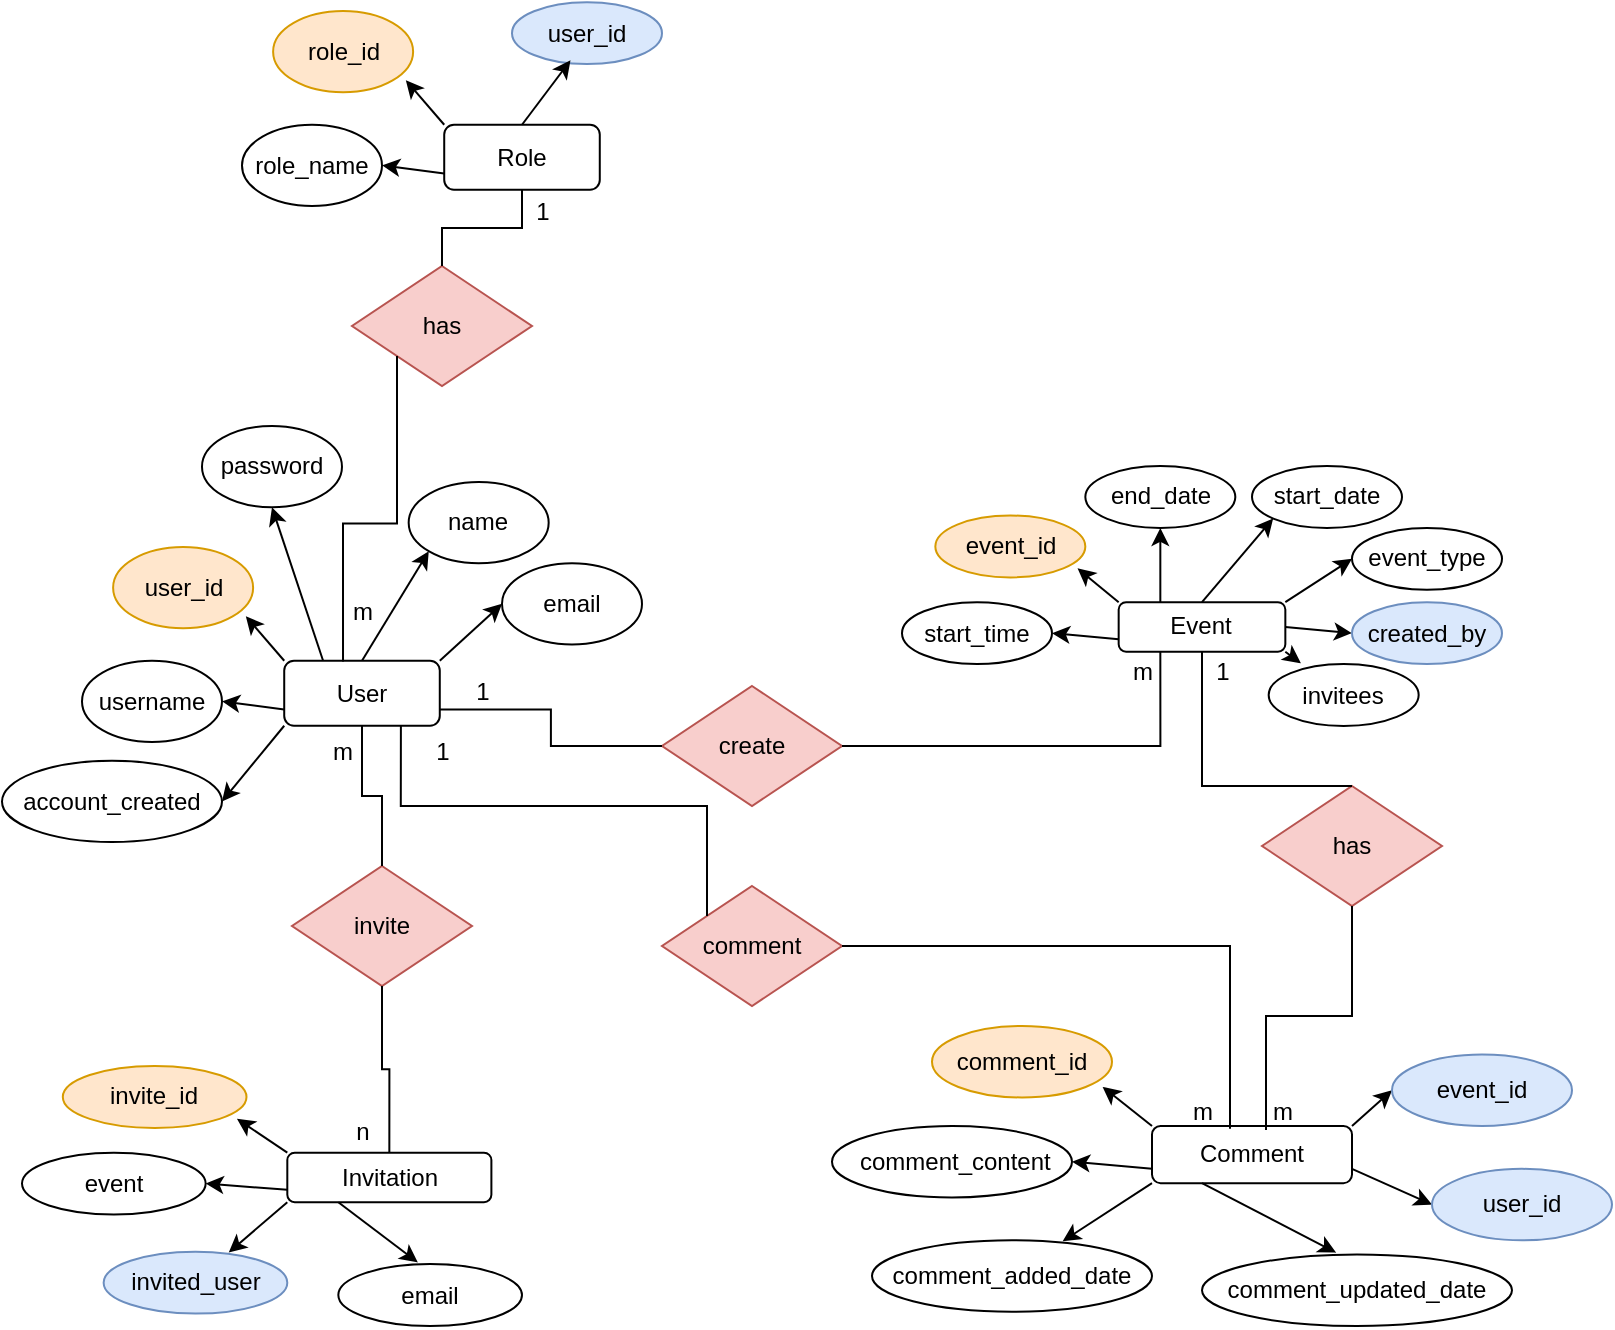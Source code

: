 <mxfile version="24.2.5" type="github">
  <diagram id="R2lEEEUBdFMjLlhIrx00" name="Page-1">
    <mxGraphModel dx="934" dy="1585" grid="1" gridSize="10" guides="1" tooltips="1" connect="1" arrows="1" fold="1" page="1" pageScale="1" pageWidth="850" pageHeight="1100" math="0" shadow="0" extFonts="Permanent Marker^https://fonts.googleapis.com/css?family=Permanent+Marker">
      <root>
        <mxCell id="0" />
        <mxCell id="1" parent="0" />
        <mxCell id="eOUYD-qzIbRHwzVC9F4e-66" value="" style="group" vertex="1" connectable="0" parent="1">
          <mxGeometry x="50" y="148" width="280" height="130" as="geometry" />
        </mxCell>
        <mxCell id="eOUYD-qzIbRHwzVC9F4e-12" style="rounded=0;orthogonalLoop=1;jettySize=auto;html=1;exitX=0;exitY=0.75;exitDx=0;exitDy=0;entryX=1;entryY=0.5;entryDx=0;entryDy=0;edgeStyle=orthogonalEdgeStyle;strokeColor=none;" edge="1" parent="eOUYD-qzIbRHwzVC9F4e-66" source="eOUYD-qzIbRHwzVC9F4e-1" target="eOUYD-qzIbRHwzVC9F4e-8">
          <mxGeometry relative="1" as="geometry" />
        </mxCell>
        <mxCell id="eOUYD-qzIbRHwzVC9F4e-16" style="rounded=0;orthogonalLoop=1;jettySize=auto;html=1;exitX=0;exitY=0.75;exitDx=0;exitDy=0;entryX=1;entryY=0.5;entryDx=0;entryDy=0;" edge="1" parent="eOUYD-qzIbRHwzVC9F4e-66" source="eOUYD-qzIbRHwzVC9F4e-1" target="eOUYD-qzIbRHwzVC9F4e-8">
          <mxGeometry relative="1" as="geometry" />
        </mxCell>
        <mxCell id="eOUYD-qzIbRHwzVC9F4e-19" style="rounded=0;orthogonalLoop=1;jettySize=auto;html=1;exitX=0.5;exitY=0;exitDx=0;exitDy=0;entryX=0;entryY=1;entryDx=0;entryDy=0;" edge="1" parent="eOUYD-qzIbRHwzVC9F4e-66" source="eOUYD-qzIbRHwzVC9F4e-1" target="eOUYD-qzIbRHwzVC9F4e-6">
          <mxGeometry relative="1" as="geometry" />
        </mxCell>
        <mxCell id="eOUYD-qzIbRHwzVC9F4e-20" style="rounded=0;orthogonalLoop=1;jettySize=auto;html=1;exitX=1;exitY=0;exitDx=0;exitDy=0;entryX=0;entryY=0.5;entryDx=0;entryDy=0;" edge="1" parent="eOUYD-qzIbRHwzVC9F4e-66" source="eOUYD-qzIbRHwzVC9F4e-1" target="eOUYD-qzIbRHwzVC9F4e-7">
          <mxGeometry relative="1" as="geometry" />
        </mxCell>
        <mxCell id="eOUYD-qzIbRHwzVC9F4e-1" value="User" style="rounded=1;whiteSpace=wrap;html=1;" vertex="1" parent="eOUYD-qzIbRHwzVC9F4e-66">
          <mxGeometry x="101.111" y="89.375" width="77.778" height="32.5" as="geometry" />
        </mxCell>
        <mxCell id="eOUYD-qzIbRHwzVC9F4e-4" value="user_id" style="ellipse;whiteSpace=wrap;html=1;fillColor=#ffe6cc;strokeColor=#d79b00;" vertex="1" parent="eOUYD-qzIbRHwzVC9F4e-66">
          <mxGeometry x="15.556" y="32.5" width="70" height="40.625" as="geometry" />
        </mxCell>
        <mxCell id="eOUYD-qzIbRHwzVC9F4e-6" value="name" style="ellipse;whiteSpace=wrap;html=1;" vertex="1" parent="eOUYD-qzIbRHwzVC9F4e-66">
          <mxGeometry x="163.333" width="70" height="40.625" as="geometry" />
        </mxCell>
        <mxCell id="eOUYD-qzIbRHwzVC9F4e-7" value="email" style="ellipse;whiteSpace=wrap;html=1;" vertex="1" parent="eOUYD-qzIbRHwzVC9F4e-66">
          <mxGeometry x="210" y="40.625" width="70" height="40.625" as="geometry" />
        </mxCell>
        <mxCell id="eOUYD-qzIbRHwzVC9F4e-8" value="username" style="ellipse;whiteSpace=wrap;html=1;" vertex="1" parent="eOUYD-qzIbRHwzVC9F4e-66">
          <mxGeometry y="89.375" width="70" height="40.625" as="geometry" />
        </mxCell>
        <mxCell id="eOUYD-qzIbRHwzVC9F4e-17" style="rounded=0;orthogonalLoop=1;jettySize=auto;html=1;exitX=0;exitY=0;exitDx=0;exitDy=0;entryX=0.948;entryY=0.853;entryDx=0;entryDy=0;entryPerimeter=0;" edge="1" parent="eOUYD-qzIbRHwzVC9F4e-66" source="eOUYD-qzIbRHwzVC9F4e-1" target="eOUYD-qzIbRHwzVC9F4e-4">
          <mxGeometry relative="1" as="geometry" />
        </mxCell>
        <mxCell id="eOUYD-qzIbRHwzVC9F4e-67" value="" style="group" vertex="1" connectable="0" parent="1">
          <mxGeometry x="460" y="140" width="300" height="130" as="geometry" />
        </mxCell>
        <mxCell id="eOUYD-qzIbRHwzVC9F4e-21" style="rounded=0;orthogonalLoop=1;jettySize=auto;html=1;exitX=0;exitY=0.75;exitDx=0;exitDy=0;entryX=1;entryY=0.5;entryDx=0;entryDy=0;edgeStyle=orthogonalEdgeStyle;strokeColor=none;" edge="1" parent="eOUYD-qzIbRHwzVC9F4e-67" source="eOUYD-qzIbRHwzVC9F4e-26" target="eOUYD-qzIbRHwzVC9F4e-31">
          <mxGeometry relative="1" as="geometry" />
        </mxCell>
        <mxCell id="eOUYD-qzIbRHwzVC9F4e-22" style="rounded=0;orthogonalLoop=1;jettySize=auto;html=1;exitX=0;exitY=0.75;exitDx=0;exitDy=0;entryX=1;entryY=0.5;entryDx=0;entryDy=0;" edge="1" parent="eOUYD-qzIbRHwzVC9F4e-67" source="eOUYD-qzIbRHwzVC9F4e-26" target="eOUYD-qzIbRHwzVC9F4e-31">
          <mxGeometry relative="1" as="geometry" />
        </mxCell>
        <mxCell id="eOUYD-qzIbRHwzVC9F4e-23" style="rounded=0;orthogonalLoop=1;jettySize=auto;html=1;exitX=0.25;exitY=0;exitDx=0;exitDy=0;entryX=0.5;entryY=1;entryDx=0;entryDy=0;" edge="1" parent="eOUYD-qzIbRHwzVC9F4e-67" source="eOUYD-qzIbRHwzVC9F4e-26" target="eOUYD-qzIbRHwzVC9F4e-28">
          <mxGeometry relative="1" as="geometry" />
        </mxCell>
        <mxCell id="eOUYD-qzIbRHwzVC9F4e-24" style="rounded=0;orthogonalLoop=1;jettySize=auto;html=1;exitX=0.5;exitY=0;exitDx=0;exitDy=0;entryX=0;entryY=1;entryDx=0;entryDy=0;" edge="1" parent="eOUYD-qzIbRHwzVC9F4e-67" source="eOUYD-qzIbRHwzVC9F4e-26" target="eOUYD-qzIbRHwzVC9F4e-29">
          <mxGeometry relative="1" as="geometry" />
        </mxCell>
        <mxCell id="eOUYD-qzIbRHwzVC9F4e-25" style="rounded=0;orthogonalLoop=1;jettySize=auto;html=1;exitX=1;exitY=0;exitDx=0;exitDy=0;entryX=0;entryY=0.5;entryDx=0;entryDy=0;" edge="1" parent="eOUYD-qzIbRHwzVC9F4e-67" source="eOUYD-qzIbRHwzVC9F4e-26" target="eOUYD-qzIbRHwzVC9F4e-30">
          <mxGeometry relative="1" as="geometry" />
        </mxCell>
        <mxCell id="eOUYD-qzIbRHwzVC9F4e-36" style="rounded=0;orthogonalLoop=1;jettySize=auto;html=1;exitX=1;exitY=0.5;exitDx=0;exitDy=0;entryX=0;entryY=0.5;entryDx=0;entryDy=0;" edge="1" parent="eOUYD-qzIbRHwzVC9F4e-67" source="eOUYD-qzIbRHwzVC9F4e-26" target="eOUYD-qzIbRHwzVC9F4e-34">
          <mxGeometry relative="1" as="geometry" />
        </mxCell>
        <mxCell id="eOUYD-qzIbRHwzVC9F4e-26" value="Event" style="rounded=1;whiteSpace=wrap;html=1;" vertex="1" parent="eOUYD-qzIbRHwzVC9F4e-67">
          <mxGeometry x="108.333" y="68.095" width="83.333" height="24.762" as="geometry" />
        </mxCell>
        <mxCell id="eOUYD-qzIbRHwzVC9F4e-27" value="event_id" style="ellipse;whiteSpace=wrap;html=1;fillColor=#ffe6cc;strokeColor=#d79b00;" vertex="1" parent="eOUYD-qzIbRHwzVC9F4e-67">
          <mxGeometry x="16.667" y="24.762" width="75" height="30.952" as="geometry" />
        </mxCell>
        <mxCell id="eOUYD-qzIbRHwzVC9F4e-28" value="end_date" style="ellipse;whiteSpace=wrap;html=1;" vertex="1" parent="eOUYD-qzIbRHwzVC9F4e-67">
          <mxGeometry x="91.667" width="75" height="30.952" as="geometry" />
        </mxCell>
        <mxCell id="eOUYD-qzIbRHwzVC9F4e-29" value="start_date" style="ellipse;whiteSpace=wrap;html=1;" vertex="1" parent="eOUYD-qzIbRHwzVC9F4e-67">
          <mxGeometry x="175" width="75" height="30.952" as="geometry" />
        </mxCell>
        <mxCell id="eOUYD-qzIbRHwzVC9F4e-30" value="event_type" style="ellipse;whiteSpace=wrap;html=1;" vertex="1" parent="eOUYD-qzIbRHwzVC9F4e-67">
          <mxGeometry x="225" y="30.952" width="75" height="30.952" as="geometry" />
        </mxCell>
        <mxCell id="eOUYD-qzIbRHwzVC9F4e-31" value="start_time" style="ellipse;whiteSpace=wrap;html=1;" vertex="1" parent="eOUYD-qzIbRHwzVC9F4e-67">
          <mxGeometry y="68.095" width="75" height="30.952" as="geometry" />
        </mxCell>
        <mxCell id="eOUYD-qzIbRHwzVC9F4e-32" style="rounded=0;orthogonalLoop=1;jettySize=auto;html=1;exitX=0;exitY=0;exitDx=0;exitDy=0;entryX=0.948;entryY=0.853;entryDx=0;entryDy=0;entryPerimeter=0;" edge="1" parent="eOUYD-qzIbRHwzVC9F4e-67" source="eOUYD-qzIbRHwzVC9F4e-26" target="eOUYD-qzIbRHwzVC9F4e-27">
          <mxGeometry relative="1" as="geometry" />
        </mxCell>
        <mxCell id="eOUYD-qzIbRHwzVC9F4e-34" value="created_by" style="ellipse;whiteSpace=wrap;html=1;fillColor=#dae8fc;strokeColor=#6c8ebf;" vertex="1" parent="eOUYD-qzIbRHwzVC9F4e-67">
          <mxGeometry x="225" y="68.095" width="75" height="30.952" as="geometry" />
        </mxCell>
        <mxCell id="eOUYD-qzIbRHwzVC9F4e-35" value="invitees" style="ellipse;whiteSpace=wrap;html=1;" vertex="1" parent="eOUYD-qzIbRHwzVC9F4e-67">
          <mxGeometry x="183.333" y="99.048" width="75" height="30.952" as="geometry" />
        </mxCell>
        <mxCell id="eOUYD-qzIbRHwzVC9F4e-37" style="rounded=0;orthogonalLoop=1;jettySize=auto;html=1;exitX=1;exitY=1;exitDx=0;exitDy=0;entryX=0.215;entryY=-0.013;entryDx=0;entryDy=0;entryPerimeter=0;" edge="1" parent="eOUYD-qzIbRHwzVC9F4e-67" source="eOUYD-qzIbRHwzVC9F4e-26" target="eOUYD-qzIbRHwzVC9F4e-35">
          <mxGeometry relative="1" as="geometry" />
        </mxCell>
        <mxCell id="eOUYD-qzIbRHwzVC9F4e-68" value="" style="group" vertex="1" connectable="0" parent="1">
          <mxGeometry x="20" y="440" width="250" height="130" as="geometry" />
        </mxCell>
        <mxCell id="eOUYD-qzIbRHwzVC9F4e-38" style="rounded=0;orthogonalLoop=1;jettySize=auto;html=1;exitX=0;exitY=0.75;exitDx=0;exitDy=0;entryX=1;entryY=0.5;entryDx=0;entryDy=0;edgeStyle=orthogonalEdgeStyle;strokeColor=none;" edge="1" parent="eOUYD-qzIbRHwzVC9F4e-68" source="eOUYD-qzIbRHwzVC9F4e-43" target="eOUYD-qzIbRHwzVC9F4e-48">
          <mxGeometry relative="1" as="geometry" />
        </mxCell>
        <mxCell id="eOUYD-qzIbRHwzVC9F4e-39" style="rounded=0;orthogonalLoop=1;jettySize=auto;html=1;exitX=0;exitY=0.75;exitDx=0;exitDy=0;entryX=1;entryY=0.5;entryDx=0;entryDy=0;" edge="1" parent="eOUYD-qzIbRHwzVC9F4e-68" source="eOUYD-qzIbRHwzVC9F4e-43" target="eOUYD-qzIbRHwzVC9F4e-48">
          <mxGeometry relative="1" as="geometry" />
        </mxCell>
        <mxCell id="eOUYD-qzIbRHwzVC9F4e-43" value="Invitation" style="rounded=1;whiteSpace=wrap;html=1;" vertex="1" parent="eOUYD-qzIbRHwzVC9F4e-68">
          <mxGeometry x="132.653" y="43.333" width="102.041" height="24.762" as="geometry" />
        </mxCell>
        <mxCell id="eOUYD-qzIbRHwzVC9F4e-44" value="invite_id" style="ellipse;whiteSpace=wrap;html=1;fillColor=#ffe6cc;strokeColor=#d79b00;" vertex="1" parent="eOUYD-qzIbRHwzVC9F4e-68">
          <mxGeometry x="20.408" width="91.837" height="30.952" as="geometry" />
        </mxCell>
        <mxCell id="eOUYD-qzIbRHwzVC9F4e-46" value="invited_user" style="ellipse;whiteSpace=wrap;html=1;fillColor=#dae8fc;strokeColor=#6c8ebf;" vertex="1" parent="eOUYD-qzIbRHwzVC9F4e-68">
          <mxGeometry x="40.816" y="92.857" width="91.837" height="30.952" as="geometry" />
        </mxCell>
        <mxCell id="eOUYD-qzIbRHwzVC9F4e-47" value="email" style="ellipse;whiteSpace=wrap;html=1;" vertex="1" parent="eOUYD-qzIbRHwzVC9F4e-68">
          <mxGeometry x="158.163" y="99.048" width="91.837" height="30.952" as="geometry" />
        </mxCell>
        <mxCell id="eOUYD-qzIbRHwzVC9F4e-48" value="event" style="ellipse;whiteSpace=wrap;html=1;" vertex="1" parent="eOUYD-qzIbRHwzVC9F4e-68">
          <mxGeometry y="43.333" width="91.837" height="30.952" as="geometry" />
        </mxCell>
        <mxCell id="eOUYD-qzIbRHwzVC9F4e-49" style="rounded=0;orthogonalLoop=1;jettySize=auto;html=1;exitX=0;exitY=0;exitDx=0;exitDy=0;entryX=0.948;entryY=0.853;entryDx=0;entryDy=0;entryPerimeter=0;" edge="1" parent="eOUYD-qzIbRHwzVC9F4e-68" source="eOUYD-qzIbRHwzVC9F4e-43" target="eOUYD-qzIbRHwzVC9F4e-44">
          <mxGeometry relative="1" as="geometry" />
        </mxCell>
        <mxCell id="eOUYD-qzIbRHwzVC9F4e-50" style="rounded=0;orthogonalLoop=1;jettySize=auto;html=1;exitX=0.25;exitY=1;exitDx=0;exitDy=0;entryX=0.433;entryY=-0.027;entryDx=0;entryDy=0;entryPerimeter=0;" edge="1" parent="eOUYD-qzIbRHwzVC9F4e-68" source="eOUYD-qzIbRHwzVC9F4e-43" target="eOUYD-qzIbRHwzVC9F4e-47">
          <mxGeometry relative="1" as="geometry" />
        </mxCell>
        <mxCell id="eOUYD-qzIbRHwzVC9F4e-51" style="rounded=0;orthogonalLoop=1;jettySize=auto;html=1;exitX=0;exitY=1;exitDx=0;exitDy=0;entryX=0.681;entryY=0.013;entryDx=0;entryDy=0;entryPerimeter=0;" edge="1" parent="eOUYD-qzIbRHwzVC9F4e-68" source="eOUYD-qzIbRHwzVC9F4e-43" target="eOUYD-qzIbRHwzVC9F4e-46">
          <mxGeometry relative="1" as="geometry" />
        </mxCell>
        <mxCell id="eOUYD-qzIbRHwzVC9F4e-69" value="" style="group" vertex="1" connectable="0" parent="1">
          <mxGeometry x="425" y="420" width="390" height="150" as="geometry" />
        </mxCell>
        <mxCell id="eOUYD-qzIbRHwzVC9F4e-52" style="rounded=0;orthogonalLoop=1;jettySize=auto;html=1;exitX=0;exitY=0.75;exitDx=0;exitDy=0;entryX=1;entryY=0.5;entryDx=0;entryDy=0;edgeStyle=orthogonalEdgeStyle;strokeColor=none;" edge="1" parent="eOUYD-qzIbRHwzVC9F4e-69" source="eOUYD-qzIbRHwzVC9F4e-54" target="eOUYD-qzIbRHwzVC9F4e-58">
          <mxGeometry relative="1" as="geometry" />
        </mxCell>
        <mxCell id="eOUYD-qzIbRHwzVC9F4e-53" style="rounded=0;orthogonalLoop=1;jettySize=auto;html=1;exitX=0;exitY=0.75;exitDx=0;exitDy=0;entryX=1;entryY=0.5;entryDx=0;entryDy=0;" edge="1" parent="eOUYD-qzIbRHwzVC9F4e-69" source="eOUYD-qzIbRHwzVC9F4e-54" target="eOUYD-qzIbRHwzVC9F4e-58">
          <mxGeometry relative="1" as="geometry" />
        </mxCell>
        <mxCell id="eOUYD-qzIbRHwzVC9F4e-64" style="rounded=0;orthogonalLoop=1;jettySize=auto;html=1;exitX=1;exitY=0.75;exitDx=0;exitDy=0;entryX=0;entryY=0.5;entryDx=0;entryDy=0;" edge="1" parent="eOUYD-qzIbRHwzVC9F4e-69" source="eOUYD-qzIbRHwzVC9F4e-54" target="eOUYD-qzIbRHwzVC9F4e-63">
          <mxGeometry relative="1" as="geometry" />
        </mxCell>
        <mxCell id="eOUYD-qzIbRHwzVC9F4e-65" style="rounded=0;orthogonalLoop=1;jettySize=auto;html=1;exitX=1;exitY=0;exitDx=0;exitDy=0;entryX=0;entryY=0.5;entryDx=0;entryDy=0;" edge="1" parent="eOUYD-qzIbRHwzVC9F4e-69" source="eOUYD-qzIbRHwzVC9F4e-54" target="eOUYD-qzIbRHwzVC9F4e-62">
          <mxGeometry relative="1" as="geometry" />
        </mxCell>
        <mxCell id="eOUYD-qzIbRHwzVC9F4e-54" value="Comment" style="rounded=1;whiteSpace=wrap;html=1;" vertex="1" parent="eOUYD-qzIbRHwzVC9F4e-69">
          <mxGeometry x="160.0" y="50" width="100.0" height="28.571" as="geometry" />
        </mxCell>
        <mxCell id="eOUYD-qzIbRHwzVC9F4e-55" value="comment_id" style="ellipse;whiteSpace=wrap;html=1;fillColor=#ffe6cc;strokeColor=#d79b00;" vertex="1" parent="eOUYD-qzIbRHwzVC9F4e-69">
          <mxGeometry x="50.0" width="90.0" height="35.714" as="geometry" />
        </mxCell>
        <mxCell id="eOUYD-qzIbRHwzVC9F4e-56" value="comment_added_date" style="ellipse;whiteSpace=wrap;html=1;" vertex="1" parent="eOUYD-qzIbRHwzVC9F4e-69">
          <mxGeometry x="20.0" y="107.143" width="140.0" height="35.714" as="geometry" />
        </mxCell>
        <mxCell id="eOUYD-qzIbRHwzVC9F4e-57" value="comment_updated_date" style="ellipse;whiteSpace=wrap;html=1;" vertex="1" parent="eOUYD-qzIbRHwzVC9F4e-69">
          <mxGeometry x="185.0" y="114.286" width="155.0" height="35.714" as="geometry" />
        </mxCell>
        <mxCell id="eOUYD-qzIbRHwzVC9F4e-58" value="&amp;nbsp;comment_content" style="ellipse;whiteSpace=wrap;html=1;" vertex="1" parent="eOUYD-qzIbRHwzVC9F4e-69">
          <mxGeometry y="50" width="120.0" height="35.714" as="geometry" />
        </mxCell>
        <mxCell id="eOUYD-qzIbRHwzVC9F4e-59" style="rounded=0;orthogonalLoop=1;jettySize=auto;html=1;exitX=0;exitY=0;exitDx=0;exitDy=0;entryX=0.948;entryY=0.853;entryDx=0;entryDy=0;entryPerimeter=0;" edge="1" parent="eOUYD-qzIbRHwzVC9F4e-69" source="eOUYD-qzIbRHwzVC9F4e-54" target="eOUYD-qzIbRHwzVC9F4e-55">
          <mxGeometry relative="1" as="geometry" />
        </mxCell>
        <mxCell id="eOUYD-qzIbRHwzVC9F4e-60" style="rounded=0;orthogonalLoop=1;jettySize=auto;html=1;exitX=0.25;exitY=1;exitDx=0;exitDy=0;entryX=0.433;entryY=-0.027;entryDx=0;entryDy=0;entryPerimeter=0;" edge="1" parent="eOUYD-qzIbRHwzVC9F4e-69" source="eOUYD-qzIbRHwzVC9F4e-54" target="eOUYD-qzIbRHwzVC9F4e-57">
          <mxGeometry relative="1" as="geometry" />
        </mxCell>
        <mxCell id="eOUYD-qzIbRHwzVC9F4e-61" style="rounded=0;orthogonalLoop=1;jettySize=auto;html=1;exitX=0;exitY=1;exitDx=0;exitDy=0;entryX=0.681;entryY=0.013;entryDx=0;entryDy=0;entryPerimeter=0;" edge="1" parent="eOUYD-qzIbRHwzVC9F4e-69" source="eOUYD-qzIbRHwzVC9F4e-54" target="eOUYD-qzIbRHwzVC9F4e-56">
          <mxGeometry relative="1" as="geometry" />
        </mxCell>
        <mxCell id="eOUYD-qzIbRHwzVC9F4e-62" value="event_id" style="ellipse;whiteSpace=wrap;html=1;fillColor=#dae8fc;strokeColor=#6c8ebf;" vertex="1" parent="eOUYD-qzIbRHwzVC9F4e-69">
          <mxGeometry x="280.0" y="14.286" width="90.0" height="35.714" as="geometry" />
        </mxCell>
        <mxCell id="eOUYD-qzIbRHwzVC9F4e-63" value="user_id" style="ellipse;whiteSpace=wrap;html=1;fillColor=#dae8fc;strokeColor=#6c8ebf;" vertex="1" parent="eOUYD-qzIbRHwzVC9F4e-69">
          <mxGeometry x="300" y="71.429" width="90.0" height="35.714" as="geometry" />
        </mxCell>
        <mxCell id="eOUYD-qzIbRHwzVC9F4e-71" value="create" style="rhombus;whiteSpace=wrap;html=1;fillColor=#f8cecc;strokeColor=#b85450;" vertex="1" parent="1">
          <mxGeometry x="340" y="250" width="90" height="60" as="geometry" />
        </mxCell>
        <mxCell id="eOUYD-qzIbRHwzVC9F4e-72" value="" style="endArrow=none;html=1;rounded=0;exitX=1;exitY=0.75;exitDx=0;exitDy=0;entryX=0;entryY=0.5;entryDx=0;entryDy=0;edgeStyle=orthogonalEdgeStyle;" edge="1" parent="1" source="eOUYD-qzIbRHwzVC9F4e-1" target="eOUYD-qzIbRHwzVC9F4e-71">
          <mxGeometry width="50" height="50" relative="1" as="geometry">
            <mxPoint x="400" y="360" as="sourcePoint" />
            <mxPoint x="450" y="310" as="targetPoint" />
          </mxGeometry>
        </mxCell>
        <mxCell id="eOUYD-qzIbRHwzVC9F4e-73" value="" style="endArrow=none;html=1;rounded=0;exitX=1;exitY=0.5;exitDx=0;exitDy=0;entryX=0.25;entryY=1;entryDx=0;entryDy=0;edgeStyle=orthogonalEdgeStyle;" edge="1" parent="1" source="eOUYD-qzIbRHwzVC9F4e-71" target="eOUYD-qzIbRHwzVC9F4e-26">
          <mxGeometry width="50" height="50" relative="1" as="geometry">
            <mxPoint x="400" y="360" as="sourcePoint" />
            <mxPoint x="450" y="310" as="targetPoint" />
          </mxGeometry>
        </mxCell>
        <mxCell id="eOUYD-qzIbRHwzVC9F4e-74" value="invite" style="rhombus;whiteSpace=wrap;html=1;fillColor=#f8cecc;strokeColor=#b85450;" vertex="1" parent="1">
          <mxGeometry x="155" y="340" width="90" height="60" as="geometry" />
        </mxCell>
        <mxCell id="eOUYD-qzIbRHwzVC9F4e-75" value="" style="endArrow=none;html=1;rounded=0;exitX=0.5;exitY=1;exitDx=0;exitDy=0;entryX=0.5;entryY=0;entryDx=0;entryDy=0;edgeStyle=orthogonalEdgeStyle;" edge="1" parent="1" source="eOUYD-qzIbRHwzVC9F4e-1" target="eOUYD-qzIbRHwzVC9F4e-74">
          <mxGeometry width="50" height="50" relative="1" as="geometry">
            <mxPoint x="400" y="420" as="sourcePoint" />
            <mxPoint x="450" y="370" as="targetPoint" />
          </mxGeometry>
        </mxCell>
        <mxCell id="eOUYD-qzIbRHwzVC9F4e-76" value="" style="endArrow=none;html=1;rounded=0;exitX=0.5;exitY=0;exitDx=0;exitDy=0;entryX=0.5;entryY=1;entryDx=0;entryDy=0;edgeStyle=orthogonalEdgeStyle;" edge="1" parent="1" source="eOUYD-qzIbRHwzVC9F4e-43" target="eOUYD-qzIbRHwzVC9F4e-74">
          <mxGeometry width="50" height="50" relative="1" as="geometry">
            <mxPoint x="400" y="420" as="sourcePoint" />
            <mxPoint x="450" y="370" as="targetPoint" />
          </mxGeometry>
        </mxCell>
        <mxCell id="eOUYD-qzIbRHwzVC9F4e-78" value="comment" style="rhombus;whiteSpace=wrap;html=1;fillColor=#f8cecc;strokeColor=#b85450;" vertex="1" parent="1">
          <mxGeometry x="340" y="350" width="90" height="60" as="geometry" />
        </mxCell>
        <mxCell id="eOUYD-qzIbRHwzVC9F4e-79" value="" style="endArrow=none;html=1;rounded=0;exitX=0.75;exitY=1;exitDx=0;exitDy=0;entryX=0;entryY=0;entryDx=0;entryDy=0;edgeStyle=orthogonalEdgeStyle;" edge="1" parent="1" source="eOUYD-qzIbRHwzVC9F4e-1" target="eOUYD-qzIbRHwzVC9F4e-78">
          <mxGeometry width="50" height="50" relative="1" as="geometry">
            <mxPoint x="500" y="390" as="sourcePoint" />
            <mxPoint x="550" y="340" as="targetPoint" />
          </mxGeometry>
        </mxCell>
        <mxCell id="eOUYD-qzIbRHwzVC9F4e-80" value="" style="endArrow=none;html=1;rounded=0;exitX=1;exitY=0.5;exitDx=0;exitDy=0;entryX=0.39;entryY=0.047;entryDx=0;entryDy=0;entryPerimeter=0;edgeStyle=orthogonalEdgeStyle;" edge="1" parent="1" source="eOUYD-qzIbRHwzVC9F4e-78" target="eOUYD-qzIbRHwzVC9F4e-54">
          <mxGeometry width="50" height="50" relative="1" as="geometry">
            <mxPoint x="500" y="450" as="sourcePoint" />
            <mxPoint x="640" y="310" as="targetPoint" />
          </mxGeometry>
        </mxCell>
        <mxCell id="eOUYD-qzIbRHwzVC9F4e-81" value="has" style="rhombus;whiteSpace=wrap;html=1;fillColor=#f8cecc;strokeColor=#b85450;" vertex="1" parent="1">
          <mxGeometry x="640" y="300" width="90" height="60" as="geometry" />
        </mxCell>
        <mxCell id="eOUYD-qzIbRHwzVC9F4e-82" value="" style="endArrow=none;html=1;rounded=0;entryX=0.5;entryY=1;entryDx=0;entryDy=0;edgeStyle=orthogonalEdgeStyle;exitX=0.5;exitY=0;exitDx=0;exitDy=0;" edge="1" parent="1" source="eOUYD-qzIbRHwzVC9F4e-81" target="eOUYD-qzIbRHwzVC9F4e-26">
          <mxGeometry width="50" height="50" relative="1" as="geometry">
            <mxPoint x="500" y="390" as="sourcePoint" />
            <mxPoint x="550" y="340" as="targetPoint" />
            <Array as="points">
              <mxPoint x="610" y="300" />
            </Array>
          </mxGeometry>
        </mxCell>
        <mxCell id="eOUYD-qzIbRHwzVC9F4e-83" value="" style="endArrow=none;html=1;rounded=0;exitX=0.57;exitY=0.07;exitDx=0;exitDy=0;exitPerimeter=0;entryX=0.5;entryY=1;entryDx=0;entryDy=0;edgeStyle=orthogonalEdgeStyle;" edge="1" parent="1" source="eOUYD-qzIbRHwzVC9F4e-54" target="eOUYD-qzIbRHwzVC9F4e-81">
          <mxGeometry width="50" height="50" relative="1" as="geometry">
            <mxPoint x="500" y="390" as="sourcePoint" />
            <mxPoint x="550" y="340" as="targetPoint" />
          </mxGeometry>
        </mxCell>
        <mxCell id="eOUYD-qzIbRHwzVC9F4e-84" value="m" style="text;html=1;align=center;verticalAlign=middle;resizable=0;points=[];autosize=1;strokeColor=none;fillColor=none;" vertex="1" parent="1">
          <mxGeometry x="165" y="268" width="30" height="30" as="geometry" />
        </mxCell>
        <mxCell id="eOUYD-qzIbRHwzVC9F4e-85" value="n" style="text;html=1;align=center;verticalAlign=middle;resizable=0;points=[];autosize=1;strokeColor=none;fillColor=none;" vertex="1" parent="1">
          <mxGeometry x="175" y="458" width="30" height="30" as="geometry" />
        </mxCell>
        <mxCell id="eOUYD-qzIbRHwzVC9F4e-86" value="1" style="text;html=1;align=center;verticalAlign=middle;resizable=0;points=[];autosize=1;strokeColor=none;fillColor=none;" vertex="1" parent="1">
          <mxGeometry x="235" y="238" width="30" height="30" as="geometry" />
        </mxCell>
        <mxCell id="eOUYD-qzIbRHwzVC9F4e-87" value="m" style="text;html=1;align=center;verticalAlign=middle;resizable=0;points=[];autosize=1;strokeColor=none;fillColor=none;" vertex="1" parent="1">
          <mxGeometry x="565" y="228" width="30" height="30" as="geometry" />
        </mxCell>
        <mxCell id="eOUYD-qzIbRHwzVC9F4e-88" value="1" style="text;html=1;align=center;verticalAlign=middle;resizable=0;points=[];autosize=1;strokeColor=none;fillColor=none;" vertex="1" parent="1">
          <mxGeometry x="215" y="268" width="30" height="30" as="geometry" />
        </mxCell>
        <mxCell id="eOUYD-qzIbRHwzVC9F4e-89" value="m" style="text;html=1;align=center;verticalAlign=middle;resizable=0;points=[];autosize=1;strokeColor=none;fillColor=none;" vertex="1" parent="1">
          <mxGeometry x="595" y="448" width="30" height="30" as="geometry" />
        </mxCell>
        <mxCell id="eOUYD-qzIbRHwzVC9F4e-90" value="1" style="text;html=1;align=center;verticalAlign=middle;resizable=0;points=[];autosize=1;strokeColor=none;fillColor=none;" vertex="1" parent="1">
          <mxGeometry x="605" y="228" width="30" height="30" as="geometry" />
        </mxCell>
        <mxCell id="eOUYD-qzIbRHwzVC9F4e-91" value="m" style="text;html=1;align=center;verticalAlign=middle;resizable=0;points=[];autosize=1;strokeColor=none;fillColor=none;" vertex="1" parent="1">
          <mxGeometry x="635" y="448" width="30" height="30" as="geometry" />
        </mxCell>
        <mxCell id="eOUYD-qzIbRHwzVC9F4e-92" style="rounded=0;orthogonalLoop=1;jettySize=auto;html=1;exitX=0;exitY=0.75;exitDx=0;exitDy=0;entryX=1;entryY=0.5;entryDx=0;entryDy=0;edgeStyle=orthogonalEdgeStyle;strokeColor=none;" edge="1" parent="1" source="eOUYD-qzIbRHwzVC9F4e-97" target="eOUYD-qzIbRHwzVC9F4e-101">
          <mxGeometry relative="1" as="geometry" />
        </mxCell>
        <mxCell id="eOUYD-qzIbRHwzVC9F4e-93" style="rounded=0;orthogonalLoop=1;jettySize=auto;html=1;exitX=0;exitY=0.75;exitDx=0;exitDy=0;entryX=1;entryY=0.5;entryDx=0;entryDy=0;" edge="1" parent="1" source="eOUYD-qzIbRHwzVC9F4e-97" target="eOUYD-qzIbRHwzVC9F4e-101">
          <mxGeometry relative="1" as="geometry" />
        </mxCell>
        <mxCell id="eOUYD-qzIbRHwzVC9F4e-97" value="Role" style="rounded=1;whiteSpace=wrap;html=1;" vertex="1" parent="1">
          <mxGeometry x="231.111" y="-30.625" width="77.778" height="32.5" as="geometry" />
        </mxCell>
        <mxCell id="eOUYD-qzIbRHwzVC9F4e-98" value="role_id" style="ellipse;whiteSpace=wrap;html=1;fillColor=#ffe6cc;strokeColor=#d79b00;" vertex="1" parent="1">
          <mxGeometry x="145.556" y="-87.5" width="70" height="40.625" as="geometry" />
        </mxCell>
        <mxCell id="eOUYD-qzIbRHwzVC9F4e-101" value="role_name" style="ellipse;whiteSpace=wrap;html=1;" vertex="1" parent="1">
          <mxGeometry x="130" y="-30.625" width="70" height="40.625" as="geometry" />
        </mxCell>
        <mxCell id="eOUYD-qzIbRHwzVC9F4e-102" style="rounded=0;orthogonalLoop=1;jettySize=auto;html=1;exitX=0;exitY=0;exitDx=0;exitDy=0;entryX=0.948;entryY=0.853;entryDx=0;entryDy=0;entryPerimeter=0;" edge="1" parent="1" source="eOUYD-qzIbRHwzVC9F4e-97" target="eOUYD-qzIbRHwzVC9F4e-98">
          <mxGeometry relative="1" as="geometry" />
        </mxCell>
        <mxCell id="eOUYD-qzIbRHwzVC9F4e-104" value="user_id" style="ellipse;whiteSpace=wrap;html=1;fillColor=#dae8fc;strokeColor=#6c8ebf;" vertex="1" parent="1">
          <mxGeometry x="265" y="-91.905" width="75" height="30.952" as="geometry" />
        </mxCell>
        <mxCell id="eOUYD-qzIbRHwzVC9F4e-105" style="rounded=0;orthogonalLoop=1;jettySize=auto;html=1;exitX=0.5;exitY=0;exitDx=0;exitDy=0;entryX=0.39;entryY=0.939;entryDx=0;entryDy=0;entryPerimeter=0;" edge="1" parent="1" source="eOUYD-qzIbRHwzVC9F4e-97" target="eOUYD-qzIbRHwzVC9F4e-104">
          <mxGeometry relative="1" as="geometry" />
        </mxCell>
        <mxCell id="eOUYD-qzIbRHwzVC9F4e-5" value="password" style="ellipse;whiteSpace=wrap;html=1;" vertex="1" parent="1">
          <mxGeometry x="109.996" y="120" width="70" height="40.625" as="geometry" />
        </mxCell>
        <mxCell id="eOUYD-qzIbRHwzVC9F4e-18" style="rounded=0;orthogonalLoop=1;jettySize=auto;html=1;exitX=0.25;exitY=0;exitDx=0;exitDy=0;entryX=0.5;entryY=1;entryDx=0;entryDy=0;" edge="1" parent="1" source="eOUYD-qzIbRHwzVC9F4e-1" target="eOUYD-qzIbRHwzVC9F4e-5">
          <mxGeometry relative="1" as="geometry" />
        </mxCell>
        <mxCell id="eOUYD-qzIbRHwzVC9F4e-107" value="has" style="rhombus;whiteSpace=wrap;html=1;fillColor=#f8cecc;strokeColor=#b85450;" vertex="1" parent="1">
          <mxGeometry x="185" y="40" width="90" height="60" as="geometry" />
        </mxCell>
        <mxCell id="eOUYD-qzIbRHwzVC9F4e-108" value="" style="endArrow=none;html=1;rounded=0;exitX=0.5;exitY=0;exitDx=0;exitDy=0;entryX=0.5;entryY=1;entryDx=0;entryDy=0;edgeStyle=orthogonalEdgeStyle;" edge="1" parent="1" source="eOUYD-qzIbRHwzVC9F4e-107" target="eOUYD-qzIbRHwzVC9F4e-97">
          <mxGeometry width="50" height="50" relative="1" as="geometry">
            <mxPoint x="370" y="170" as="sourcePoint" />
            <mxPoint x="420" y="120" as="targetPoint" />
          </mxGeometry>
        </mxCell>
        <mxCell id="eOUYD-qzIbRHwzVC9F4e-110" value="1" style="text;html=1;align=center;verticalAlign=middle;resizable=0;points=[];autosize=1;strokeColor=none;fillColor=none;" vertex="1" parent="1">
          <mxGeometry x="265" y="-2" width="30" height="30" as="geometry" />
        </mxCell>
        <mxCell id="eOUYD-qzIbRHwzVC9F4e-112" value="" style="endArrow=none;html=1;rounded=0;exitX=0.378;exitY=0.011;exitDx=0;exitDy=0;exitPerimeter=0;entryX=0;entryY=1;entryDx=0;entryDy=0;edgeStyle=orthogonalEdgeStyle;" edge="1" parent="1" source="eOUYD-qzIbRHwzVC9F4e-1" target="eOUYD-qzIbRHwzVC9F4e-107">
          <mxGeometry width="50" height="50" relative="1" as="geometry">
            <mxPoint x="370" y="170" as="sourcePoint" />
            <mxPoint x="420" y="120" as="targetPoint" />
          </mxGeometry>
        </mxCell>
        <mxCell id="eOUYD-qzIbRHwzVC9F4e-113" value="m" style="text;html=1;align=center;verticalAlign=middle;resizable=0;points=[];autosize=1;strokeColor=none;fillColor=none;" vertex="1" parent="1">
          <mxGeometry x="175" y="198" width="30" height="30" as="geometry" />
        </mxCell>
        <mxCell id="eOUYD-qzIbRHwzVC9F4e-114" value="account_created" style="ellipse;whiteSpace=wrap;html=1;" vertex="1" parent="1">
          <mxGeometry x="10" y="287.38" width="110" height="40.63" as="geometry" />
        </mxCell>
        <mxCell id="eOUYD-qzIbRHwzVC9F4e-115" style="rounded=0;orthogonalLoop=1;jettySize=auto;html=1;exitX=0;exitY=1;exitDx=0;exitDy=0;entryX=1;entryY=0.5;entryDx=0;entryDy=0;" edge="1" parent="1" source="eOUYD-qzIbRHwzVC9F4e-1" target="eOUYD-qzIbRHwzVC9F4e-114">
          <mxGeometry relative="1" as="geometry" />
        </mxCell>
      </root>
    </mxGraphModel>
  </diagram>
</mxfile>
